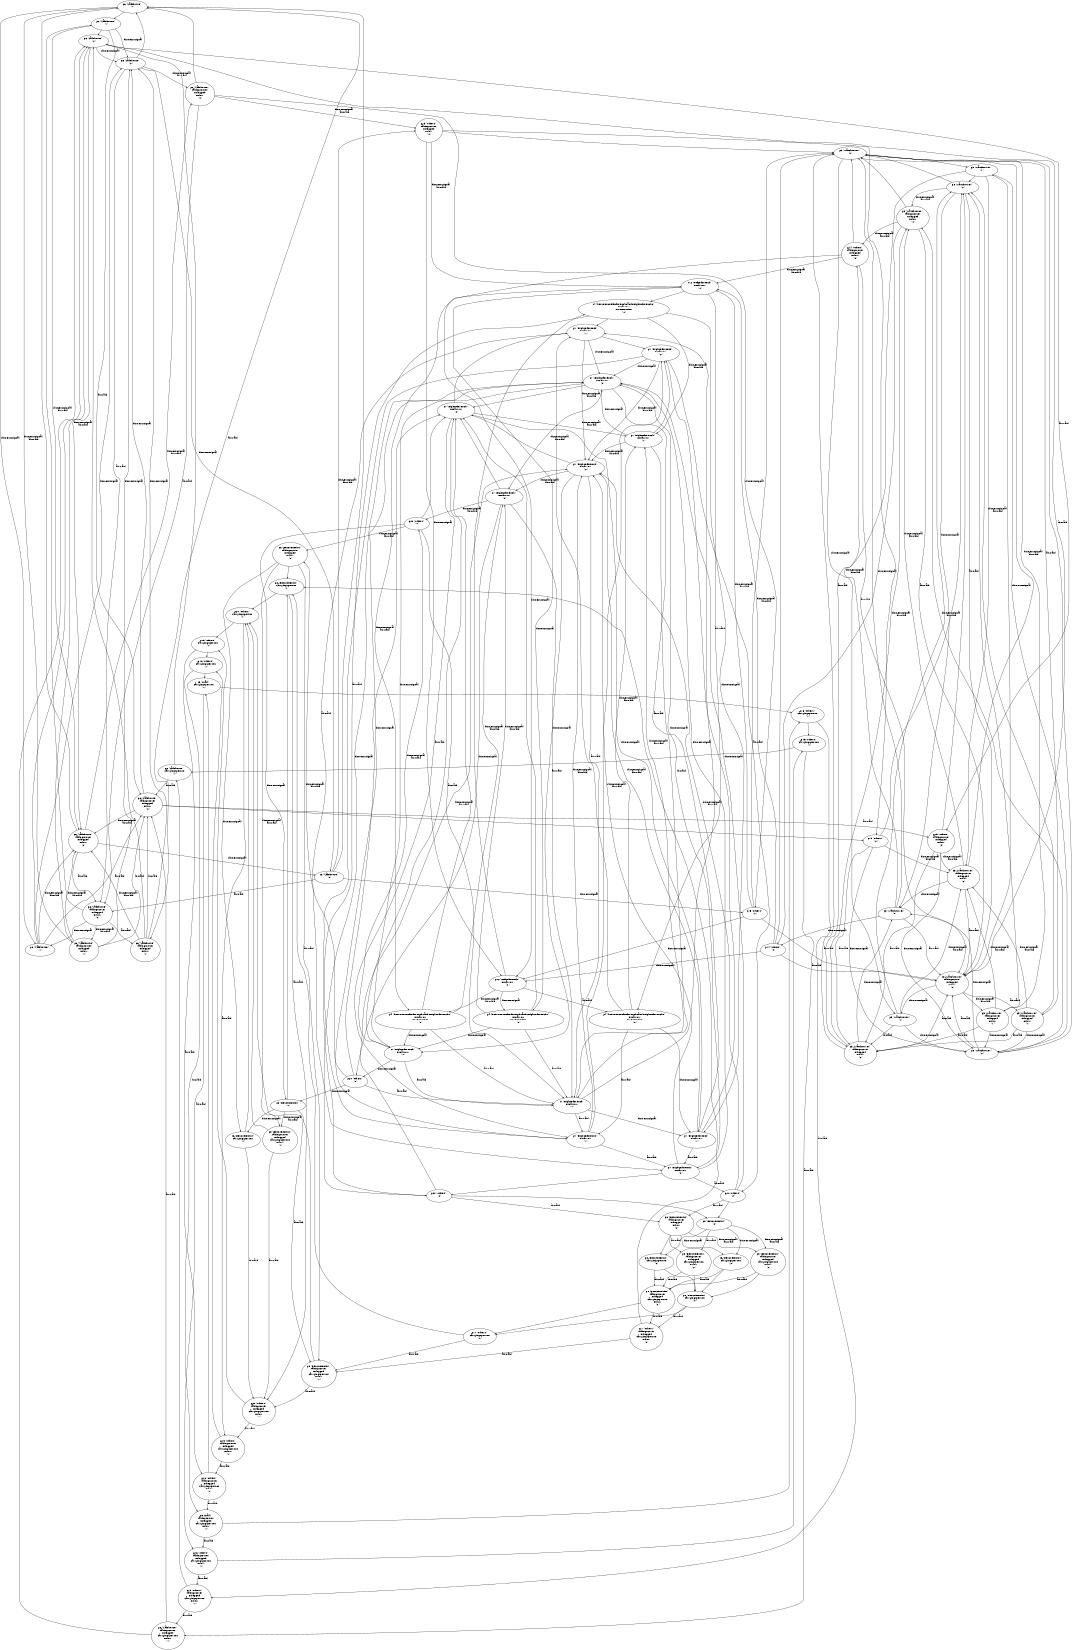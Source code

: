 digraph A { 
	rankdir=TB;
	size = "8.5,11";
	overlap = false;
	s0 [style="bold",width=0,height=0, fontsize = 20, label="p6 (Safehouse) \n (0)\n " ];
	s1 [style="bold",width=0,height=0, fontsize = 20, label="p6 (Safehouse) \n (1)\n " ];
	s2 [style="bold",width=0,height=0, fontsize = 20, label="p6 (Safehouse) \n (1)\n " ];
	s3 [style="bold",width=0,height=0, fontsize = 20, label="p6 (Safehouse) \n taking_cover \n T_legged \n T_low \n (1)\n " ];
	s4 [style="bold",width=0,height=0, fontsize = 20, label="p6 (Safehouse) \n taking_cover \n T_legged \n T_low \n (1)\n " ];
	s5 [style="bold",width=0,height=0, fontsize = 20, label="p6 (Safehouse) \n (2)\n " ];
	s6 [style="bold",width=0,height=0, fontsize = 20, label="p6 (Safehouse) \n (2)\n " ];
	s7 [style="bold",width=0,height=0, fontsize = 20, label="p6 (Safehouse) \n taking_cover \n T_legged \n T_low \n (2)\n " ];
	s8 [style="bold",width=0,height=0, fontsize = 20, label="p6 (Safehouse) \n taking_cover \n T_legged \n T_low \n (2)\n " ];
	s9 [style="bold",width=0,height=0, fontsize = 20, label="p6 (Safehouse) \n (0)\n " ];
	s10 [style="bold",width=0,height=0, fontsize = 20, label="p6 (Safehouse) \n taking_cover \n T_legged \n T_low \n (0)\n " ];
	s11 [style="bold",width=0,height=0, fontsize = 20, label="p6 (Safehouse) \n taking_cover \n T_legged \n T_low \n (0)\n " ];
	s12 [style="bold",width=0,height=0, fontsize = 20, label="p15 (others) \n (0)\n " ];
	s13 [style="bold",width=0,height=0, fontsize = 20, label="p15 (others) \n taking_cover \n T_legged \n T_low \n (0)\n " ];
	s14 [style="bold",width=0,height=0, fontsize = 20, label="p3 (Watchtower) \n (0)\n " ];
	s15 [style="bold",width=0,height=0, fontsize = 20, label="p12 (LeftOfTrench) \n T_narrow \n (0)\n " ];
	s16 [style="bold",width=0,height=0, fontsize = 20, label="p3 (Watchtower) \n taking_cover \n T_legged \n T_low \n (0)\n " ];
	s17 [style="bold",width=0,height=0, fontsize = 20, label="p12 (LeftOfTrench) \n T_narrow \n (0)\n " ];
	s18 [style="bold",width=0,height=0, fontsize = 20, label="p4 (between$LeftOfTrench$and$RightOfTrench$) \n T_narrow \n T_1D_motion \n (0)\n " ];
	s19 [style="bold",width=0,height=0, fontsize = 20, label="p4 (between$LeftOfTrench$and$RightOfTrench$) \n T_narrow \n T_1D_motion \n (0)\n " ];
	s20 [style="bold",width=0,height=0, fontsize = 20, label="p4 (between$LeftOfTrench$and$RightOfTrench$) \n T_narrow \n T_1D_motion \n (0)\n " ];
	s21 [style="bold",width=0,height=0, fontsize = 20, label="p4 (between$LeftOfTrench$and$RightOfTrench$) \n T_narrow \n T_1D_motion \n (0)\n " ];
	s22 [style="bold",width=0,height=0, fontsize = 20, label="p7 (RightOfTrench) \n T_narrow \n (0)\n " ];
	s23 [style="bold",width=0,height=0, fontsize = 20, label="p7 (RightOfTrench) \n T_narrow \n (0)\n " ];
	s24 [style="bold",width=0,height=0, fontsize = 20, label="p7 (RightOfTrench) \n T_narrow \n (0)\n " ];
	s25 [style="bold",width=0,height=0, fontsize = 20, label="p7 (RightOfTrench) \n T_narrow \n (0)\n " ];
	s26 [style="bold",width=0,height=0, fontsize = 20, label="p20 (others) \n (0)\n " ];
	s27 [style="bold",width=0,height=0, fontsize = 20, label="p20 (others) \n (0)\n " ];
	s28 [style="bold",width=0,height=0, fontsize = 20, label="p8 (Rescue_Point) \n (0)\n " ];
	s29 [style="bold",width=0,height=0, fontsize = 20, label="p8 (Rescue_Point) \n taking_cover \n T_legged \n T_low \n (0)\n " ];
	s30 [style="bold",width=0,height=0, fontsize = 20, label="p8 (Rescue_Point) \n carrying_person \n (1)\n " ];
	s31 [style="bold",width=0,height=0, fontsize = 20, label="p8 (Rescue_Point) \n carrying_person \n (1)\n " ];
	s32 [style="bold",width=0,height=0, fontsize = 20, label="p8 (Rescue_Point) \n taking_cover \n T_legged \n carrying_person \n T_low \n (1)\n " ];
	s33 [style="bold",width=0,height=0, fontsize = 20, label="p8 (Rescue_Point) \n taking_cover \n T_legged \n carrying_person \n T_low \n (1)\n " ];
	s34 [style="bold",width=0,height=0, fontsize = 20, label="p20 (others) \n carrying_person \n (1)\n " ];
	s35 [style="bold",width=0,height=0, fontsize = 20, label="p20 (others) \n taking_cover \n T_legged \n carrying_person \n T_low \n (1)\n " ];
	s36 [style="bold",width=0,height=0, fontsize = 20, label="p19 (others) \n carrying_person \n (1)\n " ];
	s37 [style="bold",width=0,height=0, fontsize = 20, label="p19 (others) \n taking_cover \n T_legged \n carrying_person \n T_low \n (1)\n " ];
	s38 [style="bold",width=0,height=0, fontsize = 20, label="p18 (others) \n carrying_person \n (1)\n " ];
	s39 [style="bold",width=0,height=0, fontsize = 20, label="p18 (others) \n taking_cover \n T_legged \n carrying_person \n T_low \n (1)\n " ];
	s40 [style="bold",width=0,height=0, fontsize = 20, label="p5 (Trail) \n carrying_person \n (1)\n " ];
	s41 [style="bold",width=0,height=0, fontsize = 20, label="p5 (Trail) \n taking_cover \n T_legged \n carrying_person \n T_low \n (1)\n " ];
	s42 [style="bold",width=0,height=0, fontsize = 20, label="p16 (others) \n carrying_person \n (1)\n " ];
	s43 [style="bold",width=0,height=0, fontsize = 20, label="p16 (others) \n taking_cover \n T_legged \n carrying_person \n T_low \n (1)\n " ];
	s44 [style="bold",width=0,height=0, fontsize = 20, label="p15 (others) \n carrying_person \n (1)\n " ];
	s45 [style="bold",width=0,height=0, fontsize = 20, label="p15 (others) \n taking_cover \n T_legged \n carrying_person \n T_low \n (1)\n " ];
	s46 [style="bold",width=0,height=0, fontsize = 20, label="p6 (Safehouse) \n carrying_person \n (1)\n " ];
	s47 [style="bold",width=0,height=0, fontsize = 20, label="p6 (Safehouse) \n taking_cover \n T_legged \n carrying_person \n T_low \n (1)\n " ];
	s48 [style="bold",width=0,height=0, fontsize = 20, label="p7 (RightOfTrench) \n T_narrow \n (1)\n " ];
	s49 [style="bold",width=0,height=0, fontsize = 20, label="p7 (RightOfTrench) \n T_narrow \n (1)\n " ];
	s50 [style="bold",width=0,height=0, fontsize = 20, label="p7 (RightOfTrench) \n T_narrow \n (1)\n " ];
	s51 [style="bold",width=0,height=0, fontsize = 20, label="p7 (RightOfTrench) \n T_narrow \n (1)\n " ];
	s52 [style="bold",width=0,height=0, fontsize = 20, label="p7 (RightOfTrench) \n T_narrow \n (2)\n " ];
	s53 [style="bold",width=0,height=0, fontsize = 20, label="p7 (RightOfTrench) \n T_narrow \n (2)\n " ];
	s54 [style="bold",width=0,height=0, fontsize = 20, label="p7 (RightOfTrench) \n T_narrow \n (2)\n " ];
	s55 [style="bold",width=0,height=0, fontsize = 20, label="p7 (RightOfTrench) \n T_narrow \n (2)\n " ];
	s56 [style="bold",width=0,height=0, fontsize = 20, label="p20 (others) \n (2)\n " ];
	s57 [style="bold",width=0,height=0, fontsize = 20, label="p20 (others) \n (2)\n " ];
	s58 [style="bold",width=0,height=0, fontsize = 20, label="p8 (Rescue_Point) \n (2)\n " ];
	s59 [style="bold",width=0,height=0, fontsize = 20, label="p8 (Rescue_Point) \n taking_cover \n T_legged \n T_low \n (2)\n " ];
	s60 [style="bold",width=0,height=0, fontsize = 20, label="p8 (Rescue_Point) \n carrying_person \n (2)\n " ];
	s61 [style="bold",width=0,height=0, fontsize = 20, label="p8 (Rescue_Point) \n carrying_person \n (2)\n " ];
	s62 [style="bold",width=0,height=0, fontsize = 20, label="p8 (Rescue_Point) \n taking_cover \n T_legged \n carrying_person \n T_low \n (2)\n " ];
	s63 [style="bold",width=0,height=0, fontsize = 20, label="p8 (Rescue_Point) \n taking_cover \n T_legged \n carrying_person \n T_low \n (2)\n " ];
	s64 [style="bold",width=0,height=0, fontsize = 20, label="p8 (Rescue_Point) \n carrying_person \n (0)\n " ];
	s65 [style="bold",width=0,height=0, fontsize = 20, label="p8 (Rescue_Point) \n taking_cover \n T_legged \n carrying_person \n T_low \n (0)\n " ];
	s66 [style="bold",width=0,height=0, fontsize = 20, label="p17 (others) \n carrying_person \n (0)\n " ];
	s67 [style="bold",width=0,height=0, fontsize = 20, label="p17 (others) \n taking_cover \n T_legged \n carrying_person \n T_low \n (0)\n " ];
	s68 [style="bold",width=0,height=0, fontsize = 20, label="p3 (Watchtower) \n (1)\n " ];
	s69 [style="bold",width=0,height=0, fontsize = 20, label="p3 (Watchtower) \n (1)\n " ];
	s70 [style="bold",width=0,height=0, fontsize = 20, label="p3 (Watchtower) \n taking_cover \n T_legged \n T_low \n (1)\n " ];
	s71 [style="bold",width=0,height=0, fontsize = 20, label="p3 (Watchtower) \n taking_cover \n T_legged \n T_low \n (1)\n " ];
	s72 [style="bold",width=0,height=0, fontsize = 20, label="p3 (Watchtower) \n (2)\n " ];
	s73 [style="bold",width=0,height=0, fontsize = 20, label="p3 (Watchtower) \n (2)\n " ];
	s74 [style="bold",width=0,height=0, fontsize = 20, label="p3 (Watchtower) \n taking_cover \n T_legged \n T_low \n (2)\n " ];
	s75 [style="bold",width=0,height=0, fontsize = 20, label="p3 (Watchtower) \n taking_cover \n T_legged \n T_low \n (2)\n " ];
	s76 [style="bold",width=0,height=0, fontsize = 20, label="p3 (Watchtower) \n (0)\n " ];
	s77 [style="bold",width=0,height=0, fontsize = 20, label="p3 (Watchtower) \n taking_cover \n T_legged \n T_low \n (0)\n " ];
	s78 [style="bold",width=0,height=0, fontsize = 20, label="p14 (others) \n (0)\n " ];
	s79 [style="bold",width=0,height=0, fontsize = 20, label="p14 (others) \n taking_cover \n T_legged \n T_low \n (0)\n " ];
	s80 [style="bold",width=0,height=0, fontsize = 20, label="p15 (others) \n (2)\n " ];
	s81 [style="bold",width=0,height=0, fontsize = 20, label="p15 (others) \n taking_cover \n T_legged \n T_low \n (2)\n " ];
	s0 -> s1[style="bold", arrowsize = 1, fontsize = 20, label="" ];
	s0 -> s2[style="bold", arrowsize = 1, fontsize = 20, label="distress_signal \n " ];
	s0 -> s3[style="bold", arrowsize = 1, fontsize = 20, label="air_raid \n " ];
	s0 -> s4[style="bold", arrowsize = 1, fontsize = 20, label="distress_signal \n air_raid \n " ];
	s1 -> s5[style="bold", arrowsize = 1, fontsize = 20, label="" ];
	s1 -> s6[style="bold", arrowsize = 1, fontsize = 20, label="distress_signal \n " ];
	s1 -> s7[style="bold", arrowsize = 1, fontsize = 20, label="air_raid \n " ];
	s1 -> s8[style="bold", arrowsize = 1, fontsize = 20, label="distress_signal \n air_raid \n " ];
	s2 -> s5[style="bold", arrowsize = 1, fontsize = 20, label="" ];
	s2 -> s6[style="bold", arrowsize = 1, fontsize = 20, label="distress_signal \n " ];
	s2 -> s7[style="bold", arrowsize = 1, fontsize = 20, label="air_raid \n " ];
	s2 -> s8[style="bold", arrowsize = 1, fontsize = 20, label="distress_signal \n air_raid \n " ];
	s3 -> s5[style="bold", arrowsize = 1, fontsize = 20, label="" ];
	s3 -> s6[style="bold", arrowsize = 1, fontsize = 20, label="distress_signal \n " ];
	s3 -> s7[style="bold", arrowsize = 1, fontsize = 20, label="air_raid \n " ];
	s3 -> s8[style="bold", arrowsize = 1, fontsize = 20, label="distress_signal \n air_raid \n " ];
	s4 -> s5[style="bold", arrowsize = 1, fontsize = 20, label="" ];
	s4 -> s6[style="bold", arrowsize = 1, fontsize = 20, label="distress_signal \n " ];
	s4 -> s7[style="bold", arrowsize = 1, fontsize = 20, label="air_raid \n " ];
	s4 -> s8[style="bold", arrowsize = 1, fontsize = 20, label="distress_signal \n air_raid \n " ];
	s5 -> s80[style="bold", arrowsize = 1, fontsize = 20, label="" ];
	s5 -> s6[style="bold", arrowsize = 1, fontsize = 20, label="distress_signal \n " ];
	s5 -> s81[style="bold", arrowsize = 1, fontsize = 20, label="air_raid \n " ];
	s5 -> s8[style="bold", arrowsize = 1, fontsize = 20, label="distress_signal \n air_raid \n " ];
	s6 -> s0[style="bold", arrowsize = 1, fontsize = 20, label="" ];
	s6 -> s9[style="bold", arrowsize = 1, fontsize = 20, label="distress_signal \n " ];
	s6 -> s10[style="bold", arrowsize = 1, fontsize = 20, label="air_raid \n " ];
	s6 -> s11[style="bold", arrowsize = 1, fontsize = 20, label="distress_signal \n air_raid \n " ];
	s7 -> s80[style="bold", arrowsize = 1, fontsize = 20, label="" ];
	s7 -> s6[style="bold", arrowsize = 1, fontsize = 20, label="distress_signal \n " ];
	s7 -> s81[style="bold", arrowsize = 1, fontsize = 20, label="air_raid \n " ];
	s7 -> s8[style="bold", arrowsize = 1, fontsize = 20, label="distress_signal \n air_raid \n " ];
	s8 -> s0[style="bold", arrowsize = 1, fontsize = 20, label="" ];
	s8 -> s9[style="bold", arrowsize = 1, fontsize = 20, label="distress_signal \n " ];
	s8 -> s10[style="bold", arrowsize = 1, fontsize = 20, label="air_raid \n " ];
	s8 -> s11[style="bold", arrowsize = 1, fontsize = 20, label="distress_signal \n air_raid \n " ];
	s9 -> s0[style="bold", arrowsize = 1, fontsize = 20, label="" ];
	s9 -> s12[style="bold", arrowsize = 1, fontsize = 20, label="distress_signal \n " ];
	s9 -> s10[style="bold", arrowsize = 1, fontsize = 20, label="air_raid \n " ];
	s9 -> s13[style="bold", arrowsize = 1, fontsize = 20, label="distress_signal \n air_raid \n " ];
	s10 -> s1[style="bold", arrowsize = 1, fontsize = 20, label="" ];
	s10 -> s2[style="bold", arrowsize = 1, fontsize = 20, label="distress_signal \n " ];
	s10 -> s3[style="bold", arrowsize = 1, fontsize = 20, label="air_raid \n " ];
	s10 -> s4[style="bold", arrowsize = 1, fontsize = 20, label="distress_signal \n air_raid \n " ];
	s11 -> s0[style="bold", arrowsize = 1, fontsize = 20, label="" ];
	s11 -> s12[style="bold", arrowsize = 1, fontsize = 20, label="distress_signal \n " ];
	s11 -> s10[style="bold", arrowsize = 1, fontsize = 20, label="air_raid \n " ];
	s11 -> s13[style="bold", arrowsize = 1, fontsize = 20, label="distress_signal \n air_raid \n " ];
	s12 -> s14[style="bold", arrowsize = 1, fontsize = 20, label="" ];
	s12 -> s15[style="bold", arrowsize = 1, fontsize = 20, label="distress_signal \n " ];
	s12 -> s16[style="bold", arrowsize = 1, fontsize = 20, label="air_raid \n " ];
	s12 -> s17[style="bold", arrowsize = 1, fontsize = 20, label="distress_signal \n air_raid \n " ];
	s13 -> s14[style="bold", arrowsize = 1, fontsize = 20, label="" ];
	s13 -> s15[style="bold", arrowsize = 1, fontsize = 20, label="distress_signal \n " ];
	s13 -> s16[style="bold", arrowsize = 1, fontsize = 20, label="air_raid \n " ];
	s13 -> s17[style="bold", arrowsize = 1, fontsize = 20, label="distress_signal \n air_raid \n " ];
	s14 -> s68[style="bold", arrowsize = 1, fontsize = 20, label="" ];
	s14 -> s69[style="bold", arrowsize = 1, fontsize = 20, label="distress_signal \n " ];
	s14 -> s70[style="bold", arrowsize = 1, fontsize = 20, label="air_raid \n " ];
	s14 -> s71[style="bold", arrowsize = 1, fontsize = 20, label="distress_signal \n air_raid \n " ];
	s15 -> s18[style="bold", arrowsize = 1, fontsize = 20, label="" ];
	s15 -> s19[style="bold", arrowsize = 1, fontsize = 20, label="distress_signal \n " ];
	s15 -> s20[style="bold", arrowsize = 1, fontsize = 20, label="air_raid \n " ];
	s15 -> s21[style="bold", arrowsize = 1, fontsize = 20, label="distress_signal \n air_raid \n " ];
	s16 -> s68[style="bold", arrowsize = 1, fontsize = 20, label="" ];
	s16 -> s69[style="bold", arrowsize = 1, fontsize = 20, label="distress_signal \n " ];
	s16 -> s70[style="bold", arrowsize = 1, fontsize = 20, label="air_raid \n " ];
	s16 -> s71[style="bold", arrowsize = 1, fontsize = 20, label="distress_signal \n air_raid \n " ];
	s17 -> s18[style="bold", arrowsize = 1, fontsize = 20, label="" ];
	s17 -> s19[style="bold", arrowsize = 1, fontsize = 20, label="distress_signal \n " ];
	s17 -> s20[style="bold", arrowsize = 1, fontsize = 20, label="air_raid \n " ];
	s17 -> s21[style="bold", arrowsize = 1, fontsize = 20, label="distress_signal \n air_raid \n " ];
	s18 -> s48[style="bold", arrowsize = 1, fontsize = 20, label="" ];
	s18 -> s49[style="bold", arrowsize = 1, fontsize = 20, label="distress_signal \n " ];
	s18 -> s50[style="bold", arrowsize = 1, fontsize = 20, label="air_raid \n " ];
	s18 -> s51[style="bold", arrowsize = 1, fontsize = 20, label="distress_signal \n air_raid \n " ];
	s19 -> s22[style="bold", arrowsize = 1, fontsize = 20, label="" ];
	s19 -> s23[style="bold", arrowsize = 1, fontsize = 20, label="distress_signal \n " ];
	s19 -> s24[style="bold", arrowsize = 1, fontsize = 20, label="air_raid \n " ];
	s19 -> s25[style="bold", arrowsize = 1, fontsize = 20, label="distress_signal \n air_raid \n " ];
	s20 -> s48[style="bold", arrowsize = 1, fontsize = 20, label="" ];
	s20 -> s49[style="bold", arrowsize = 1, fontsize = 20, label="distress_signal \n " ];
	s20 -> s50[style="bold", arrowsize = 1, fontsize = 20, label="air_raid \n " ];
	s20 -> s51[style="bold", arrowsize = 1, fontsize = 20, label="distress_signal \n air_raid \n " ];
	s21 -> s22[style="bold", arrowsize = 1, fontsize = 20, label="" ];
	s21 -> s23[style="bold", arrowsize = 1, fontsize = 20, label="distress_signal \n " ];
	s21 -> s24[style="bold", arrowsize = 1, fontsize = 20, label="air_raid \n " ];
	s21 -> s25[style="bold", arrowsize = 1, fontsize = 20, label="distress_signal \n air_raid \n " ];
	s22 -> s48[style="bold", arrowsize = 1, fontsize = 20, label="" ];
	s22 -> s49[style="bold", arrowsize = 1, fontsize = 20, label="distress_signal \n " ];
	s22 -> s50[style="bold", arrowsize = 1, fontsize = 20, label="air_raid \n " ];
	s22 -> s51[style="bold", arrowsize = 1, fontsize = 20, label="distress_signal \n air_raid \n " ];
	s23 -> s22[style="bold", arrowsize = 1, fontsize = 20, label="" ];
	s23 -> s26[style="bold", arrowsize = 1, fontsize = 20, label="distress_signal \n " ];
	s23 -> s24[style="bold", arrowsize = 1, fontsize = 20, label="air_raid \n " ];
	s23 -> s27[style="bold", arrowsize = 1, fontsize = 20, label="distress_signal \n air_raid \n " ];
	s24 -> s48[style="bold", arrowsize = 1, fontsize = 20, label="" ];
	s24 -> s49[style="bold", arrowsize = 1, fontsize = 20, label="distress_signal \n " ];
	s24 -> s50[style="bold", arrowsize = 1, fontsize = 20, label="air_raid \n " ];
	s24 -> s51[style="bold", arrowsize = 1, fontsize = 20, label="distress_signal \n air_raid \n " ];
	s25 -> s22[style="bold", arrowsize = 1, fontsize = 20, label="" ];
	s25 -> s26[style="bold", arrowsize = 1, fontsize = 20, label="distress_signal \n " ];
	s25 -> s24[style="bold", arrowsize = 1, fontsize = 20, label="air_raid \n " ];
	s25 -> s27[style="bold", arrowsize = 1, fontsize = 20, label="distress_signal \n air_raid \n " ];
	s26 -> s22[style="bold", arrowsize = 1, fontsize = 20, label="" ];
	s26 -> s28[style="bold", arrowsize = 1, fontsize = 20, label="distress_signal \n " ];
	s26 -> s24[style="bold", arrowsize = 1, fontsize = 20, label="air_raid \n " ];
	s26 -> s29[style="bold", arrowsize = 1, fontsize = 20, label="distress_signal \n air_raid \n " ];
	s27 -> s22[style="bold", arrowsize = 1, fontsize = 20, label="" ];
	s27 -> s28[style="bold", arrowsize = 1, fontsize = 20, label="distress_signal \n " ];
	s27 -> s24[style="bold", arrowsize = 1, fontsize = 20, label="air_raid \n " ];
	s27 -> s29[style="bold", arrowsize = 1, fontsize = 20, label="distress_signal \n air_raid \n " ];
	s28 -> s30[style="bold", arrowsize = 1, fontsize = 20, label="" ];
	s28 -> s31[style="bold", arrowsize = 1, fontsize = 20, label="distress_signal \n " ];
	s28 -> s32[style="bold", arrowsize = 1, fontsize = 20, label="air_raid \n " ];
	s28 -> s33[style="bold", arrowsize = 1, fontsize = 20, label="distress_signal \n air_raid \n " ];
	s29 -> s30[style="bold", arrowsize = 1, fontsize = 20, label="" ];
	s29 -> s31[style="bold", arrowsize = 1, fontsize = 20, label="distress_signal \n " ];
	s29 -> s32[style="bold", arrowsize = 1, fontsize = 20, label="air_raid \n " ];
	s29 -> s33[style="bold", arrowsize = 1, fontsize = 20, label="distress_signal \n air_raid \n " ];
	s30 -> s34[style="bold", arrowsize = 1, fontsize = 20, label="" ];
	s30 -> s35[style="bold", arrowsize = 1, fontsize = 20, label="air_raid \n " ];
	s31 -> s34[style="bold", arrowsize = 1, fontsize = 20, label="" ];
	s31 -> s35[style="bold", arrowsize = 1, fontsize = 20, label="air_raid \n " ];
	s32 -> s34[style="bold", arrowsize = 1, fontsize = 20, label="" ];
	s32 -> s35[style="bold", arrowsize = 1, fontsize = 20, label="air_raid \n " ];
	s33 -> s34[style="bold", arrowsize = 1, fontsize = 20, label="" ];
	s33 -> s35[style="bold", arrowsize = 1, fontsize = 20, label="air_raid \n " ];
	s34 -> s36[style="bold", arrowsize = 1, fontsize = 20, label="" ];
	s34 -> s37[style="bold", arrowsize = 1, fontsize = 20, label="air_raid \n " ];
	s35 -> s36[style="bold", arrowsize = 1, fontsize = 20, label="" ];
	s35 -> s37[style="bold", arrowsize = 1, fontsize = 20, label="air_raid \n " ];
	s36 -> s38[style="bold", arrowsize = 1, fontsize = 20, label="" ];
	s36 -> s39[style="bold", arrowsize = 1, fontsize = 20, label="air_raid \n " ];
	s37 -> s38[style="bold", arrowsize = 1, fontsize = 20, label="" ];
	s37 -> s39[style="bold", arrowsize = 1, fontsize = 20, label="air_raid \n " ];
	s38 -> s40[style="bold", arrowsize = 1, fontsize = 20, label="" ];
	s38 -> s41[style="bold", arrowsize = 1, fontsize = 20, label="air_raid \n " ];
	s39 -> s40[style="bold", arrowsize = 1, fontsize = 20, label="" ];
	s39 -> s41[style="bold", arrowsize = 1, fontsize = 20, label="air_raid \n " ];
	s40 -> s42[style="bold", arrowsize = 1, fontsize = 20, label="" ];
	s40 -> s43[style="bold", arrowsize = 1, fontsize = 20, label="air_raid \n " ];
	s41 -> s42[style="bold", arrowsize = 1, fontsize = 20, label="" ];
	s41 -> s43[style="bold", arrowsize = 1, fontsize = 20, label="air_raid \n " ];
	s42 -> s44[style="bold", arrowsize = 1, fontsize = 20, label="" ];
	s42 -> s45[style="bold", arrowsize = 1, fontsize = 20, label="air_raid \n " ];
	s43 -> s44[style="bold", arrowsize = 1, fontsize = 20, label="" ];
	s43 -> s45[style="bold", arrowsize = 1, fontsize = 20, label="air_raid \n " ];
	s44 -> s46[style="bold", arrowsize = 1, fontsize = 20, label="" ];
	s44 -> s47[style="bold", arrowsize = 1, fontsize = 20, label="air_raid \n " ];
	s45 -> s46[style="bold", arrowsize = 1, fontsize = 20, label="" ];
	s45 -> s47[style="bold", arrowsize = 1, fontsize = 20, label="air_raid \n " ];
	s46 -> s5[style="bold", arrowsize = 1, fontsize = 20, label="" ];
	s46 -> s7[style="bold", arrowsize = 1, fontsize = 20, label="air_raid \n " ];
	s47 -> s5[style="bold", arrowsize = 1, fontsize = 20, label="" ];
	s47 -> s7[style="bold", arrowsize = 1, fontsize = 20, label="air_raid \n " ];
	s48 -> s52[style="bold", arrowsize = 1, fontsize = 20, label="" ];
	s48 -> s53[style="bold", arrowsize = 1, fontsize = 20, label="distress_signal \n " ];
	s48 -> s54[style="bold", arrowsize = 1, fontsize = 20, label="air_raid \n " ];
	s48 -> s55[style="bold", arrowsize = 1, fontsize = 20, label="distress_signal \n air_raid \n " ];
	s49 -> s52[style="bold", arrowsize = 1, fontsize = 20, label="" ];
	s49 -> s53[style="bold", arrowsize = 1, fontsize = 20, label="distress_signal \n " ];
	s49 -> s54[style="bold", arrowsize = 1, fontsize = 20, label="air_raid \n " ];
	s49 -> s55[style="bold", arrowsize = 1, fontsize = 20, label="distress_signal \n air_raid \n " ];
	s50 -> s52[style="bold", arrowsize = 1, fontsize = 20, label="" ];
	s50 -> s53[style="bold", arrowsize = 1, fontsize = 20, label="distress_signal \n " ];
	s50 -> s54[style="bold", arrowsize = 1, fontsize = 20, label="air_raid \n " ];
	s50 -> s55[style="bold", arrowsize = 1, fontsize = 20, label="distress_signal \n air_raid \n " ];
	s51 -> s52[style="bold", arrowsize = 1, fontsize = 20, label="" ];
	s51 -> s53[style="bold", arrowsize = 1, fontsize = 20, label="distress_signal \n " ];
	s51 -> s54[style="bold", arrowsize = 1, fontsize = 20, label="air_raid \n " ];
	s51 -> s55[style="bold", arrowsize = 1, fontsize = 20, label="distress_signal \n air_raid \n " ];
	s52 -> s56[style="bold", arrowsize = 1, fontsize = 20, label="" ];
	s52 -> s53[style="bold", arrowsize = 1, fontsize = 20, label="distress_signal \n " ];
	s52 -> s57[style="bold", arrowsize = 1, fontsize = 20, label="air_raid \n " ];
	s52 -> s55[style="bold", arrowsize = 1, fontsize = 20, label="distress_signal \n air_raid \n " ];
	s53 -> s22[style="bold", arrowsize = 1, fontsize = 20, label="" ];
	s53 -> s23[style="bold", arrowsize = 1, fontsize = 20, label="distress_signal \n " ];
	s53 -> s24[style="bold", arrowsize = 1, fontsize = 20, label="air_raid \n " ];
	s53 -> s25[style="bold", arrowsize = 1, fontsize = 20, label="distress_signal \n air_raid \n " ];
	s54 -> s56[style="bold", arrowsize = 1, fontsize = 20, label="" ];
	s54 -> s53[style="bold", arrowsize = 1, fontsize = 20, label="distress_signal \n " ];
	s54 -> s57[style="bold", arrowsize = 1, fontsize = 20, label="air_raid \n " ];
	s54 -> s55[style="bold", arrowsize = 1, fontsize = 20, label="distress_signal \n air_raid \n " ];
	s55 -> s22[style="bold", arrowsize = 1, fontsize = 20, label="" ];
	s55 -> s23[style="bold", arrowsize = 1, fontsize = 20, label="distress_signal \n " ];
	s55 -> s24[style="bold", arrowsize = 1, fontsize = 20, label="air_raid \n " ];
	s55 -> s25[style="bold", arrowsize = 1, fontsize = 20, label="distress_signal \n air_raid \n " ];
	s56 -> s58[style="bold", arrowsize = 1, fontsize = 20, label="" ];
	s56 -> s53[style="bold", arrowsize = 1, fontsize = 20, label="distress_signal \n " ];
	s56 -> s59[style="bold", arrowsize = 1, fontsize = 20, label="air_raid \n " ];
	s56 -> s55[style="bold", arrowsize = 1, fontsize = 20, label="distress_signal \n air_raid \n " ];
	s57 -> s58[style="bold", arrowsize = 1, fontsize = 20, label="" ];
	s57 -> s53[style="bold", arrowsize = 1, fontsize = 20, label="distress_signal \n " ];
	s57 -> s59[style="bold", arrowsize = 1, fontsize = 20, label="air_raid \n " ];
	s57 -> s55[style="bold", arrowsize = 1, fontsize = 20, label="distress_signal \n air_raid \n " ];
	s58 -> s60[style="bold", arrowsize = 1, fontsize = 20, label="" ];
	s58 -> s61[style="bold", arrowsize = 1, fontsize = 20, label="distress_signal \n " ];
	s58 -> s62[style="bold", arrowsize = 1, fontsize = 20, label="air_raid \n " ];
	s58 -> s63[style="bold", arrowsize = 1, fontsize = 20, label="distress_signal \n air_raid \n " ];
	s59 -> s60[style="bold", arrowsize = 1, fontsize = 20, label="" ];
	s59 -> s61[style="bold", arrowsize = 1, fontsize = 20, label="distress_signal \n " ];
	s59 -> s62[style="bold", arrowsize = 1, fontsize = 20, label="air_raid \n " ];
	s59 -> s63[style="bold", arrowsize = 1, fontsize = 20, label="distress_signal \n air_raid \n " ];
	s60 -> s64[style="bold", arrowsize = 1, fontsize = 20, label="" ];
	s60 -> s65[style="bold", arrowsize = 1, fontsize = 20, label="air_raid \n " ];
	s61 -> s64[style="bold", arrowsize = 1, fontsize = 20, label="" ];
	s61 -> s65[style="bold", arrowsize = 1, fontsize = 20, label="air_raid \n " ];
	s62 -> s64[style="bold", arrowsize = 1, fontsize = 20, label="" ];
	s62 -> s65[style="bold", arrowsize = 1, fontsize = 20, label="air_raid \n " ];
	s63 -> s64[style="bold", arrowsize = 1, fontsize = 20, label="" ];
	s63 -> s65[style="bold", arrowsize = 1, fontsize = 20, label="air_raid \n " ];
	s64 -> s66[style="bold", arrowsize = 1, fontsize = 20, label="" ];
	s64 -> s67[style="bold", arrowsize = 1, fontsize = 20, label="air_raid \n " ];
	s65 -> s66[style="bold", arrowsize = 1, fontsize = 20, label="" ];
	s65 -> s67[style="bold", arrowsize = 1, fontsize = 20, label="air_raid \n " ];
	s66 -> s30[style="bold", arrowsize = 1, fontsize = 20, label="" ];
	s66 -> s32[style="bold", arrowsize = 1, fontsize = 20, label="air_raid \n " ];
	s67 -> s30[style="bold", arrowsize = 1, fontsize = 20, label="" ];
	s67 -> s32[style="bold", arrowsize = 1, fontsize = 20, label="air_raid \n " ];
	s68 -> s72[style="bold", arrowsize = 1, fontsize = 20, label="" ];
	s68 -> s73[style="bold", arrowsize = 1, fontsize = 20, label="distress_signal \n " ];
	s68 -> s74[style="bold", arrowsize = 1, fontsize = 20, label="air_raid \n " ];
	s68 -> s75[style="bold", arrowsize = 1, fontsize = 20, label="distress_signal \n air_raid \n " ];
	s69 -> s72[style="bold", arrowsize = 1, fontsize = 20, label="" ];
	s69 -> s73[style="bold", arrowsize = 1, fontsize = 20, label="distress_signal \n " ];
	s69 -> s74[style="bold", arrowsize = 1, fontsize = 20, label="air_raid \n " ];
	s69 -> s75[style="bold", arrowsize = 1, fontsize = 20, label="distress_signal \n air_raid \n " ];
	s70 -> s72[style="bold", arrowsize = 1, fontsize = 20, label="" ];
	s70 -> s73[style="bold", arrowsize = 1, fontsize = 20, label="distress_signal \n " ];
	s70 -> s74[style="bold", arrowsize = 1, fontsize = 20, label="air_raid \n " ];
	s70 -> s75[style="bold", arrowsize = 1, fontsize = 20, label="distress_signal \n air_raid \n " ];
	s71 -> s72[style="bold", arrowsize = 1, fontsize = 20, label="" ];
	s71 -> s73[style="bold", arrowsize = 1, fontsize = 20, label="distress_signal \n " ];
	s71 -> s74[style="bold", arrowsize = 1, fontsize = 20, label="air_raid \n " ];
	s71 -> s75[style="bold", arrowsize = 1, fontsize = 20, label="distress_signal \n air_raid \n " ];
	s72 -> s14[style="bold", arrowsize = 1, fontsize = 20, label="" ];
	s72 -> s76[style="bold", arrowsize = 1, fontsize = 20, label="distress_signal \n " ];
	s72 -> s16[style="bold", arrowsize = 1, fontsize = 20, label="air_raid \n " ];
	s72 -> s77[style="bold", arrowsize = 1, fontsize = 20, label="distress_signal \n air_raid \n " ];
	s73 -> s14[style="bold", arrowsize = 1, fontsize = 20, label="" ];
	s73 -> s76[style="bold", arrowsize = 1, fontsize = 20, label="distress_signal \n " ];
	s73 -> s16[style="bold", arrowsize = 1, fontsize = 20, label="air_raid \n " ];
	s73 -> s77[style="bold", arrowsize = 1, fontsize = 20, label="distress_signal \n air_raid \n " ];
	s74 -> s14[style="bold", arrowsize = 1, fontsize = 20, label="" ];
	s74 -> s76[style="bold", arrowsize = 1, fontsize = 20, label="distress_signal \n " ];
	s74 -> s16[style="bold", arrowsize = 1, fontsize = 20, label="air_raid \n " ];
	s74 -> s77[style="bold", arrowsize = 1, fontsize = 20, label="distress_signal \n air_raid \n " ];
	s75 -> s14[style="bold", arrowsize = 1, fontsize = 20, label="" ];
	s75 -> s76[style="bold", arrowsize = 1, fontsize = 20, label="distress_signal \n " ];
	s75 -> s16[style="bold", arrowsize = 1, fontsize = 20, label="air_raid \n " ];
	s75 -> s77[style="bold", arrowsize = 1, fontsize = 20, label="distress_signal \n air_raid \n " ];
	s76 -> s14[style="bold", arrowsize = 1, fontsize = 20, label="" ];
	s76 -> s78[style="bold", arrowsize = 1, fontsize = 20, label="distress_signal \n " ];
	s76 -> s16[style="bold", arrowsize = 1, fontsize = 20, label="air_raid \n " ];
	s76 -> s79[style="bold", arrowsize = 1, fontsize = 20, label="distress_signal \n air_raid \n " ];
	s77 -> s14[style="bold", arrowsize = 1, fontsize = 20, label="" ];
	s77 -> s78[style="bold", arrowsize = 1, fontsize = 20, label="distress_signal \n " ];
	s77 -> s16[style="bold", arrowsize = 1, fontsize = 20, label="air_raid \n " ];
	s77 -> s79[style="bold", arrowsize = 1, fontsize = 20, label="distress_signal \n air_raid \n " ];
	s78 -> s14[style="bold", arrowsize = 1, fontsize = 20, label="" ];
	s78 -> s15[style="bold", arrowsize = 1, fontsize = 20, label="distress_signal \n " ];
	s78 -> s16[style="bold", arrowsize = 1, fontsize = 20, label="air_raid \n " ];
	s78 -> s17[style="bold", arrowsize = 1, fontsize = 20, label="distress_signal \n air_raid \n " ];
	s79 -> s14[style="bold", arrowsize = 1, fontsize = 20, label="" ];
	s79 -> s15[style="bold", arrowsize = 1, fontsize = 20, label="distress_signal \n " ];
	s79 -> s16[style="bold", arrowsize = 1, fontsize = 20, label="air_raid \n " ];
	s79 -> s17[style="bold", arrowsize = 1, fontsize = 20, label="distress_signal \n air_raid \n " ];
	s80 -> s72[style="bold", arrowsize = 1, fontsize = 20, label="" ];
	s80 -> s73[style="bold", arrowsize = 1, fontsize = 20, label="distress_signal \n " ];
	s80 -> s74[style="bold", arrowsize = 1, fontsize = 20, label="air_raid \n " ];
	s80 -> s75[style="bold", arrowsize = 1, fontsize = 20, label="distress_signal \n air_raid \n " ];
	s81 -> s72[style="bold", arrowsize = 1, fontsize = 20, label="" ];
	s81 -> s73[style="bold", arrowsize = 1, fontsize = 20, label="distress_signal \n " ];
	s81 -> s74[style="bold", arrowsize = 1, fontsize = 20, label="air_raid \n " ];
	s81 -> s75[style="bold", arrowsize = 1, fontsize = 20, label="distress_signal \n air_raid \n " ];
} 
